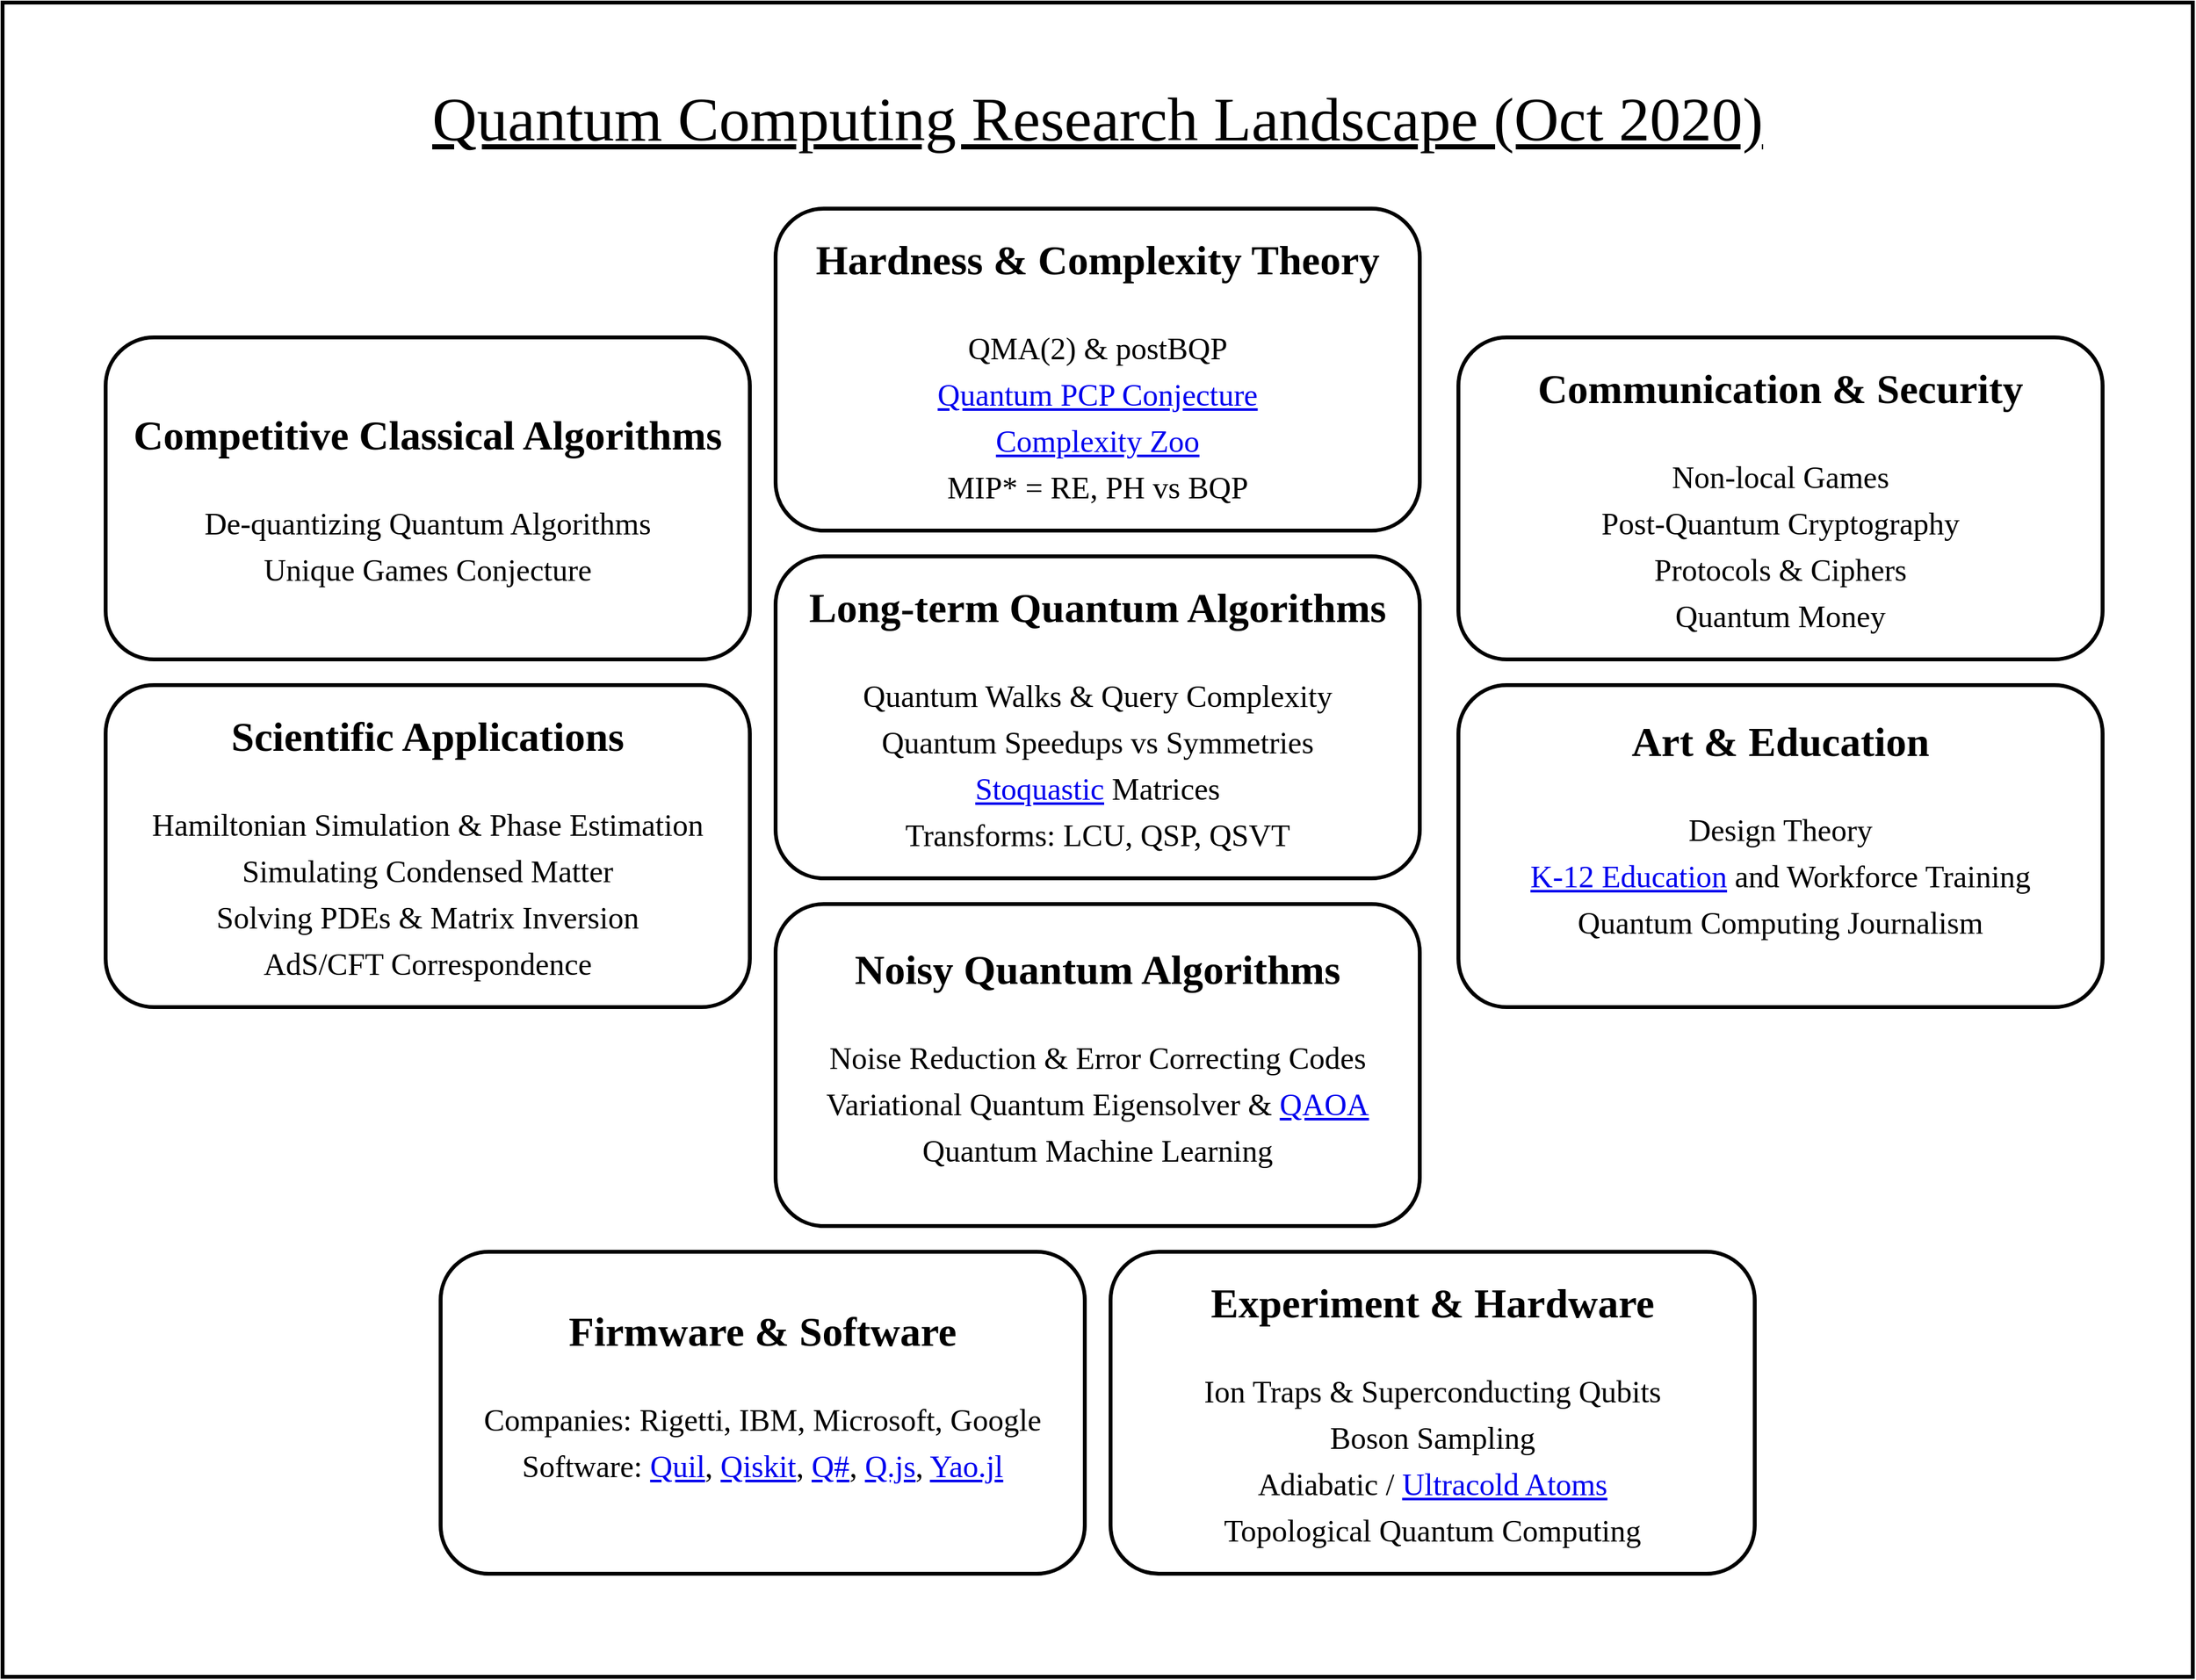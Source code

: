 <mxfile version="13.8.7"><diagram id="jBjy0uQ6A54dTXYSOSmK" name="Page-1"><mxGraphModel dx="3084" dy="2241" grid="1" gridSize="10" guides="1" tooltips="1" connect="1" arrows="1" fold="1" page="1" pageScale="1" pageWidth="850" pageHeight="1100" math="0" shadow="0"><root><mxCell id="0"/><mxCell id="1" parent="0"/><mxCell id="8Jrr1NVm7f5AfP4EhUoL-15" value="" style="rounded=0;whiteSpace=wrap;html=1;fontFamily=Times New Roman;fontSize=20;align=center;fillColor=none;strokeWidth=3;" parent="1" vertex="1"><mxGeometry width="1700" height="1300" as="geometry"/></mxCell><mxCell id="8Jrr1NVm7f5AfP4EhUoL-1" value="&lt;p style=&quot;line-height: 150% ; font-size: 24px&quot;&gt;&lt;/p&gt;&lt;div style=&quot;font-size: 32px&quot;&gt;&lt;font style=&quot;font-size: 32px&quot;&gt;&lt;b style=&quot;line-height: 150%&quot;&gt;Experiment &amp;amp; Hardware&lt;br&gt;&lt;/b&gt;&lt;/font&gt;&lt;/div&gt;&lt;div style=&quot;line-height: 150% ; font-size: 18px&quot;&gt;&lt;font style=&quot;font-size: 18px&quot;&gt;&lt;br&gt;&lt;/font&gt;&lt;/div&gt;&lt;div style=&quot;line-height: 150% ; font-size: 24px&quot;&gt;&lt;font style=&quot;font-size: 24px&quot;&gt;Ion Traps &amp;amp; Superconducting Qubits&lt;/font&gt;&lt;/div&gt;&lt;div style=&quot;line-height: 150% ; font-size: 24px&quot;&gt;&lt;font style=&quot;font-size: 24px&quot;&gt;Boson Sampling&lt;/font&gt;&lt;/div&gt;&lt;div style=&quot;line-height: 150% ; font-size: 24px&quot;&gt;&lt;font style=&quot;font-size: 24px&quot;&gt;Adiabatic / &lt;a href=&quot;https://en.wikipedia.org/wiki/Ultracold_atom&quot;&gt;Ultracold Atoms&lt;/a&gt;&lt;br&gt;&lt;/font&gt;&lt;/div&gt;&lt;div style=&quot;line-height: 150% ; font-size: 24px&quot;&gt;&lt;font style=&quot;font-size: 24px&quot;&gt;Topological Quantum Computing&lt;/font&gt;&lt;font style=&quot;font-size: 24px&quot;&gt;&lt;br&gt;&lt;/font&gt;&lt;/div&gt;&lt;p style=&quot;font-size: 24px&quot;&gt;&lt;/p&gt;" style="rounded=1;whiteSpace=wrap;html=1;fontFamily=Times New Roman;strokeWidth=3;" parent="1" vertex="1"><mxGeometry x="860" y="970" width="500" height="250" as="geometry"/></mxCell><mxCell id="8Jrr1NVm7f5AfP4EhUoL-2" value="&lt;p style=&quot;line-height: 150% ; font-size: 24px&quot;&gt;&lt;/p&gt;&lt;div style=&quot;font-size: 32px&quot;&gt;&lt;font style=&quot;font-size: 32px&quot;&gt;&lt;b style=&quot;line-height: 150%&quot;&gt;Firmware &amp;amp; Software&lt;br&gt;&lt;/b&gt;&lt;/font&gt;&lt;/div&gt;&lt;div style=&quot;line-height: 150% ; font-size: 18px&quot;&gt;&lt;font style=&quot;font-size: 18px&quot;&gt;&lt;br&gt;&lt;/font&gt;&lt;/div&gt;&lt;div style=&quot;line-height: 150% ; font-size: 24px&quot;&gt;&lt;font style=&quot;font-size: 24px&quot;&gt;Companies: Rigetti, IBM, Microsoft, Google&lt;/font&gt;&lt;/div&gt;&lt;div style=&quot;line-height: 150% ; font-size: 24px&quot;&gt;&lt;font style=&quot;font-size: 24px&quot;&gt;Software: &lt;a href=&quot;https://en.wikipedia.org/wiki/Quil_(instruction_set_architecture)&quot;&gt;Quil&lt;/a&gt;, &lt;a href=&quot;https://qiskit.org/&quot;&gt;Qiskit&lt;/a&gt;, &lt;a href=&quot;https://docs.microsoft.com/en-us/quantum/overview/what-is-qsharp-and-qdk&quot;&gt;Q#&lt;/a&gt;, &lt;a href=&quot;https://quantumjavascript.app/&quot;&gt;Q.js&lt;/a&gt;, &lt;a href=&quot;https://yaoquantum.org/&quot;&gt;Yao.jl&lt;/a&gt;&lt;/font&gt;&lt;/div&gt;&lt;font style=&quot;font-size: 24px&quot;&gt;&lt;br&gt;&lt;/font&gt;&lt;p style=&quot;font-size: 24px&quot;&gt;&lt;/p&gt;" style="rounded=1;whiteSpace=wrap;html=1;align=center;fontFamily=Times New Roman;strokeWidth=3;" parent="1" vertex="1"><mxGeometry x="340" y="970" width="500" height="250" as="geometry"/></mxCell><mxCell id="8Jrr1NVm7f5AfP4EhUoL-3" value="&lt;p style=&quot;line-height: 150%&quot;&gt;&lt;/p&gt;&lt;div style=&quot;font-size: 32px&quot;&gt;&lt;font style=&quot;font-size: 32px&quot;&gt;&lt;b style=&quot;line-height: 150%&quot;&gt;Noisy Quantum Algorithms&lt;br&gt;&lt;/b&gt;&lt;/font&gt;&lt;/div&gt;&lt;div style=&quot;line-height: 150% ; font-size: 18px&quot;&gt;&lt;font style=&quot;font-size: 18px&quot;&gt;&lt;br&gt;&lt;/font&gt;&lt;/div&gt;&lt;div style=&quot;line-height: 150% ; font-size: 24px&quot;&gt;&lt;font style=&quot;font-size: 24px&quot;&gt;Noise Reduction &amp;amp; Error Correcting Codes&lt;/font&gt;&lt;/div&gt;&lt;div style=&quot;line-height: 150% ; font-size: 24px&quot;&gt;&lt;font style=&quot;font-size: 24px&quot;&gt;Variational Quantum Eigensolver &amp;amp; &lt;a href=&quot;https://en.wikipedia.org/wiki/Quantum_optimization_algorithms#Quantum_Approximate_Optimization_Algorithm&quot;&gt;QAOA&lt;/a&gt;&lt;/font&gt;&lt;/div&gt;&lt;div style=&quot;line-height: 150% ; font-size: 24px&quot;&gt;&lt;font style=&quot;font-size: 24px&quot;&gt;Quantum Machine Learning&lt;/font&gt;&lt;br&gt;&lt;/div&gt;&lt;br&gt;&lt;p&gt;&lt;/p&gt;" style="rounded=1;whiteSpace=wrap;html=1;align=center;fontFamily=Times New Roman;strokeWidth=3;" parent="1" vertex="1"><mxGeometry x="600" y="700" width="500" height="250" as="geometry"/></mxCell><mxCell id="8Jrr1NVm7f5AfP4EhUoL-4" value="&lt;p style=&quot;line-height: 150%&quot;&gt;&lt;/p&gt;&lt;div style=&quot;font-size: 32px&quot;&gt;&lt;font style=&quot;font-size: 32px&quot;&gt;&lt;b style=&quot;line-height: 150%&quot;&gt;Scientific Applications&lt;br&gt;&lt;/b&gt;&lt;/font&gt;&lt;/div&gt;&lt;div style=&quot;line-height: 150% ; font-size: 18px&quot;&gt;&lt;font style=&quot;font-size: 18px&quot;&gt;&lt;br&gt;&lt;/font&gt;&lt;/div&gt;&lt;div style=&quot;line-height: 150% ; font-size: 24px&quot;&gt;&lt;font style=&quot;font-size: 24px&quot;&gt;Hamiltonian Simulation &amp;amp; Phase Estimation&lt;/font&gt;&lt;/div&gt;&lt;div style=&quot;line-height: 150% ; font-size: 24px&quot;&gt;&lt;font style=&quot;font-size: 24px&quot;&gt;Simulating Condensed Matter&lt;/font&gt;&lt;/div&gt;&lt;div style=&quot;line-height: 150% ; font-size: 24px&quot;&gt;&lt;font style=&quot;font-size: 24px&quot;&gt;Solving PDEs &amp;amp; Matrix Inversion&lt;br&gt;&lt;/font&gt;&lt;/div&gt;&lt;div style=&quot;line-height: 150% ; font-size: 24px&quot;&gt;&lt;font style=&quot;font-size: 24px&quot;&gt;AdS/CFT Correspondence&lt;/font&gt;&lt;/div&gt;&lt;p&gt;&lt;/p&gt;" style="rounded=1;whiteSpace=wrap;html=1;align=center;fontFamily=Times New Roman;strokeWidth=3;" parent="1" vertex="1"><mxGeometry x="80" y="530" width="500" height="250" as="geometry"/></mxCell><mxCell id="8Jrr1NVm7f5AfP4EhUoL-5" value="&lt;p style=&quot;line-height: 160% ; font-size: 24px&quot;&gt;&lt;/p&gt;&lt;div style=&quot;font-size: 32px&quot;&gt;&lt;font style=&quot;font-size: 32px&quot;&gt;&lt;b style=&quot;line-height: 150%&quot;&gt;Art &amp;amp; Education&lt;br&gt;&lt;/b&gt;&lt;/font&gt;&lt;/div&gt;&lt;div style=&quot;line-height: 150% ; font-size: 18px&quot;&gt;&lt;font style=&quot;font-size: 18px&quot;&gt;&lt;br&gt;&lt;/font&gt;&lt;/div&gt;&lt;div style=&quot;line-height: 150% ; font-size: 24px&quot;&gt;&lt;font style=&quot;font-size: 24px ; line-height: 150%&quot;&gt;Design Theory&lt;/font&gt;&lt;/div&gt;&lt;div style=&quot;line-height: 150% ; font-size: 24px&quot;&gt;&lt;font style=&quot;font-size: 24px ; line-height: 150%&quot;&gt;&lt;a href=&quot;https://q12education.org/&quot;&gt;K-12 Education&lt;/a&gt; and Workforce Training&lt;br&gt;&lt;/font&gt;&lt;/div&gt;&lt;div style=&quot;line-height: 150% ; font-size: 24px&quot;&gt;&lt;font style=&quot;font-size: 24px&quot;&gt;Quantum Computing Journalism&lt;br&gt;&lt;/font&gt;&lt;/div&gt;&lt;font style=&quot;font-size: 24px&quot;&gt;&lt;br&gt;&lt;/font&gt;&lt;p style=&quot;font-size: 24px&quot;&gt;&lt;/p&gt;" style="rounded=1;whiteSpace=wrap;html=1;align=center;fontFamily=Times New Roman;strokeWidth=3;" parent="1" vertex="1"><mxGeometry x="1130" y="530" width="500" height="250" as="geometry"/></mxCell><mxCell id="8Jrr1NVm7f5AfP4EhUoL-6" value="&lt;p style=&quot;line-height: 150%&quot;&gt;&lt;/p&gt;&lt;div style=&quot;font-size: 32px&quot;&gt;&lt;font style=&quot;font-size: 32px&quot;&gt;&lt;b style=&quot;line-height: 150%&quot;&gt;Communication &amp;amp; Security&lt;br&gt;&lt;/b&gt;&lt;/font&gt;&lt;/div&gt;&lt;div style=&quot;line-height: 150% ; font-size: 18px&quot;&gt;&lt;font style=&quot;font-size: 18px&quot;&gt;&lt;br&gt;&lt;/font&gt;&lt;/div&gt;&lt;div style=&quot;line-height: 150% ; font-size: 24px&quot;&gt;&lt;font style=&quot;font-size: 24px&quot;&gt;Non-local Games&lt;/font&gt;&lt;/div&gt;&lt;div style=&quot;line-height: 150% ; font-size: 24px&quot;&gt;&lt;font style=&quot;font-size: 24px&quot;&gt;Post-Quantum Cryptography&lt;/font&gt;&lt;/div&gt;&lt;div style=&quot;line-height: 150% ; font-size: 24px&quot;&gt;&lt;font style=&quot;font-size: 24px&quot;&gt;Protocols &amp;amp; Ciphers&lt;/font&gt;&lt;/div&gt;&lt;div style=&quot;line-height: 150% ; font-size: 24px&quot;&gt;&lt;font style=&quot;font-size: 24px&quot;&gt;Quantum Money&lt;/font&gt;&lt;/div&gt;&lt;p&gt;&lt;/p&gt;" style="rounded=1;whiteSpace=wrap;html=1;align=center;fontFamily=Times New Roman;strokeWidth=3;" parent="1" vertex="1"><mxGeometry x="1130" y="260" width="500" height="250" as="geometry"/></mxCell><mxCell id="8Jrr1NVm7f5AfP4EhUoL-7" value="&lt;p style=&quot;line-height: 150%&quot;&gt;&lt;/p&gt;&lt;div style=&quot;font-size: 32px&quot;&gt;&lt;font style=&quot;font-size: 32px&quot;&gt;&lt;b style=&quot;line-height: 150%&quot;&gt;Competitive Classical Algorithms&lt;br&gt;&lt;/b&gt;&lt;/font&gt;&lt;/div&gt;&lt;div style=&quot;line-height: 150% ; font-size: 18px&quot;&gt;&lt;font style=&quot;font-size: 18px&quot;&gt;&lt;br&gt;&lt;/font&gt;&lt;/div&gt;&lt;div style=&quot;line-height: 150% ; font-size: 24px&quot;&gt;&lt;font style=&quot;font-size: 24px&quot;&gt;De-quantizing Quantum Algorithms&lt;/font&gt;&lt;/div&gt;&lt;div style=&quot;line-height: 150% ; font-size: 24px&quot;&gt;&lt;font style=&quot;font-size: 24px&quot;&gt;Unique Games Conjecture&lt;/font&gt;&lt;/div&gt;&lt;p&gt;&lt;/p&gt;" style="rounded=1;whiteSpace=wrap;html=1;align=center;fontFamily=Times New Roman;strokeWidth=3;" parent="1" vertex="1"><mxGeometry x="80" y="260" width="500" height="250" as="geometry"/></mxCell><mxCell id="8Jrr1NVm7f5AfP4EhUoL-8" value="&lt;p style=&quot;line-height: 150%&quot;&gt;&lt;/p&gt;&lt;div style=&quot;font-size: 32px&quot;&gt;&lt;font style=&quot;font-size: 32px&quot;&gt;&lt;b style=&quot;line-height: 150%&quot;&gt;Hardness &amp;amp; Complexity Theory&lt;br&gt;&lt;/b&gt;&lt;/font&gt;&lt;/div&gt;&lt;div style=&quot;line-height: 150% ; font-size: 18px&quot;&gt;&lt;font style=&quot;font-size: 18px&quot;&gt;&lt;br&gt;&lt;/font&gt;&lt;/div&gt;&lt;div style=&quot;line-height: 150% ; font-size: 24px&quot;&gt;&lt;font style=&quot;font-size: 24px&quot;&gt;QMA(2) &amp;amp; postBQP&lt;/font&gt;&lt;/div&gt;&lt;div style=&quot;line-height: 150% ; font-size: 24px&quot;&gt;&lt;a href=&quot;https://en.wikipedia.org/wiki/PCP_theorem#Quantum_analog_of_the_PCP_theorem&quot;&gt;&lt;font style=&quot;font-size: 24px&quot;&gt;Quantum PCP Conjecture&lt;/font&gt;&lt;/a&gt;&lt;/div&gt;&lt;div style=&quot;line-height: 150% ; font-size: 24px&quot;&gt;&lt;a href=&quot;https://complexityzoo.uwaterloo.ca/Complexity_Zoo&quot;&gt;&lt;font style=&quot;font-size: 24px&quot;&gt;Complexity Zoo&lt;/font&gt;&lt;/a&gt;&lt;/div&gt;&lt;div style=&quot;line-height: 150% ; font-size: 24px&quot;&gt;&lt;font style=&quot;font-size: 24px&quot;&gt;MIP* = RE, PH vs BQP&lt;/font&gt;&lt;br&gt;&lt;/div&gt;&lt;p&gt;&lt;/p&gt;" style="rounded=1;whiteSpace=wrap;html=1;align=center;fontFamily=Times New Roman;strokeWidth=3;" parent="1" vertex="1"><mxGeometry x="600" y="160" width="500" height="250" as="geometry"/></mxCell><mxCell id="8Jrr1NVm7f5AfP4EhUoL-9" value="&lt;p style=&quot;line-height: 150% ; font-size: 24px&quot;&gt;&lt;/p&gt;&lt;div style=&quot;font-size: 24px&quot;&gt;&lt;font style=&quot;font-size: 24px&quot;&gt;&lt;b style=&quot;line-height: 150% ; font-size: 32px&quot;&gt;Long-term Quantum Algorithms&lt;br&gt;&lt;/b&gt;&lt;/font&gt;&lt;/div&gt;&lt;div style=&quot;line-height: 150% ; font-size: 18px&quot;&gt;&lt;font style=&quot;font-size: 18px&quot;&gt;&lt;br&gt;&lt;/font&gt;&lt;/div&gt;&lt;div style=&quot;line-height: 150% ; font-size: 24px&quot;&gt;&lt;font style=&quot;font-size: 24px&quot;&gt;Quantum Walks &amp;amp; Query Complexity&lt;/font&gt;&lt;/div&gt;&lt;div style=&quot;line-height: 150% ; font-size: 24px&quot;&gt;&lt;font style=&quot;font-size: 24px&quot;&gt;Quantum Speedups vs Symmetries&lt;/font&gt;&lt;/div&gt;&lt;div style=&quot;line-height: 150% ; font-size: 24px&quot;&gt;&lt;font style=&quot;font-size: 24px&quot;&gt;&lt;a href=&quot;https://en.wiktionary.org/wiki/stoquastic&quot;&gt;Stoquastic&lt;/a&gt; Matrices&lt;/font&gt;&lt;/div&gt;&lt;div style=&quot;line-height: 150% ; font-size: 24px&quot;&gt;&lt;font style=&quot;font-size: 24px&quot;&gt;Transforms: LCU, QSP, QSVT&lt;br&gt;&lt;/font&gt;&lt;/div&gt;&lt;p style=&quot;font-size: 24px&quot;&gt;&lt;/p&gt;" style="rounded=1;whiteSpace=wrap;html=1;align=center;fontFamily=Times New Roman;strokeWidth=3;" parent="1" vertex="1"><mxGeometry x="600" y="430" width="500" height="250" as="geometry"/></mxCell><mxCell id="8Jrr1NVm7f5AfP4EhUoL-10" value="&lt;h1 style=&quot;font-size: 48px&quot;&gt;&lt;span style=&quot;font-size: 48px&quot;&gt;&lt;font style=&quot;font-size: 48px&quot;&gt;&lt;font style=&quot;font-size: 48px&quot;&gt;&lt;span style=&quot;font-size: 48px&quot;&gt;&lt;span style=&quot;font-weight: normal ; font-size: 48px&quot;&gt;Quantum Computing Research Landscape (Oct 2020)&lt;/span&gt;&lt;/span&gt;&lt;/font&gt;&lt;br style=&quot;font-size: 48px&quot;&gt;&lt;/font&gt;&lt;/span&gt;&lt;/h1&gt;" style="text;html=1;strokeColor=none;fillColor=none;align=center;verticalAlign=middle;whiteSpace=wrap;rounded=0;fontStyle=4;fontFamily=Times New Roman;fontSize=48;" parent="1" vertex="1"><mxGeometry x="150" y="80" width="1400" height="20" as="geometry"/></mxCell></root></mxGraphModel></diagram></mxfile>